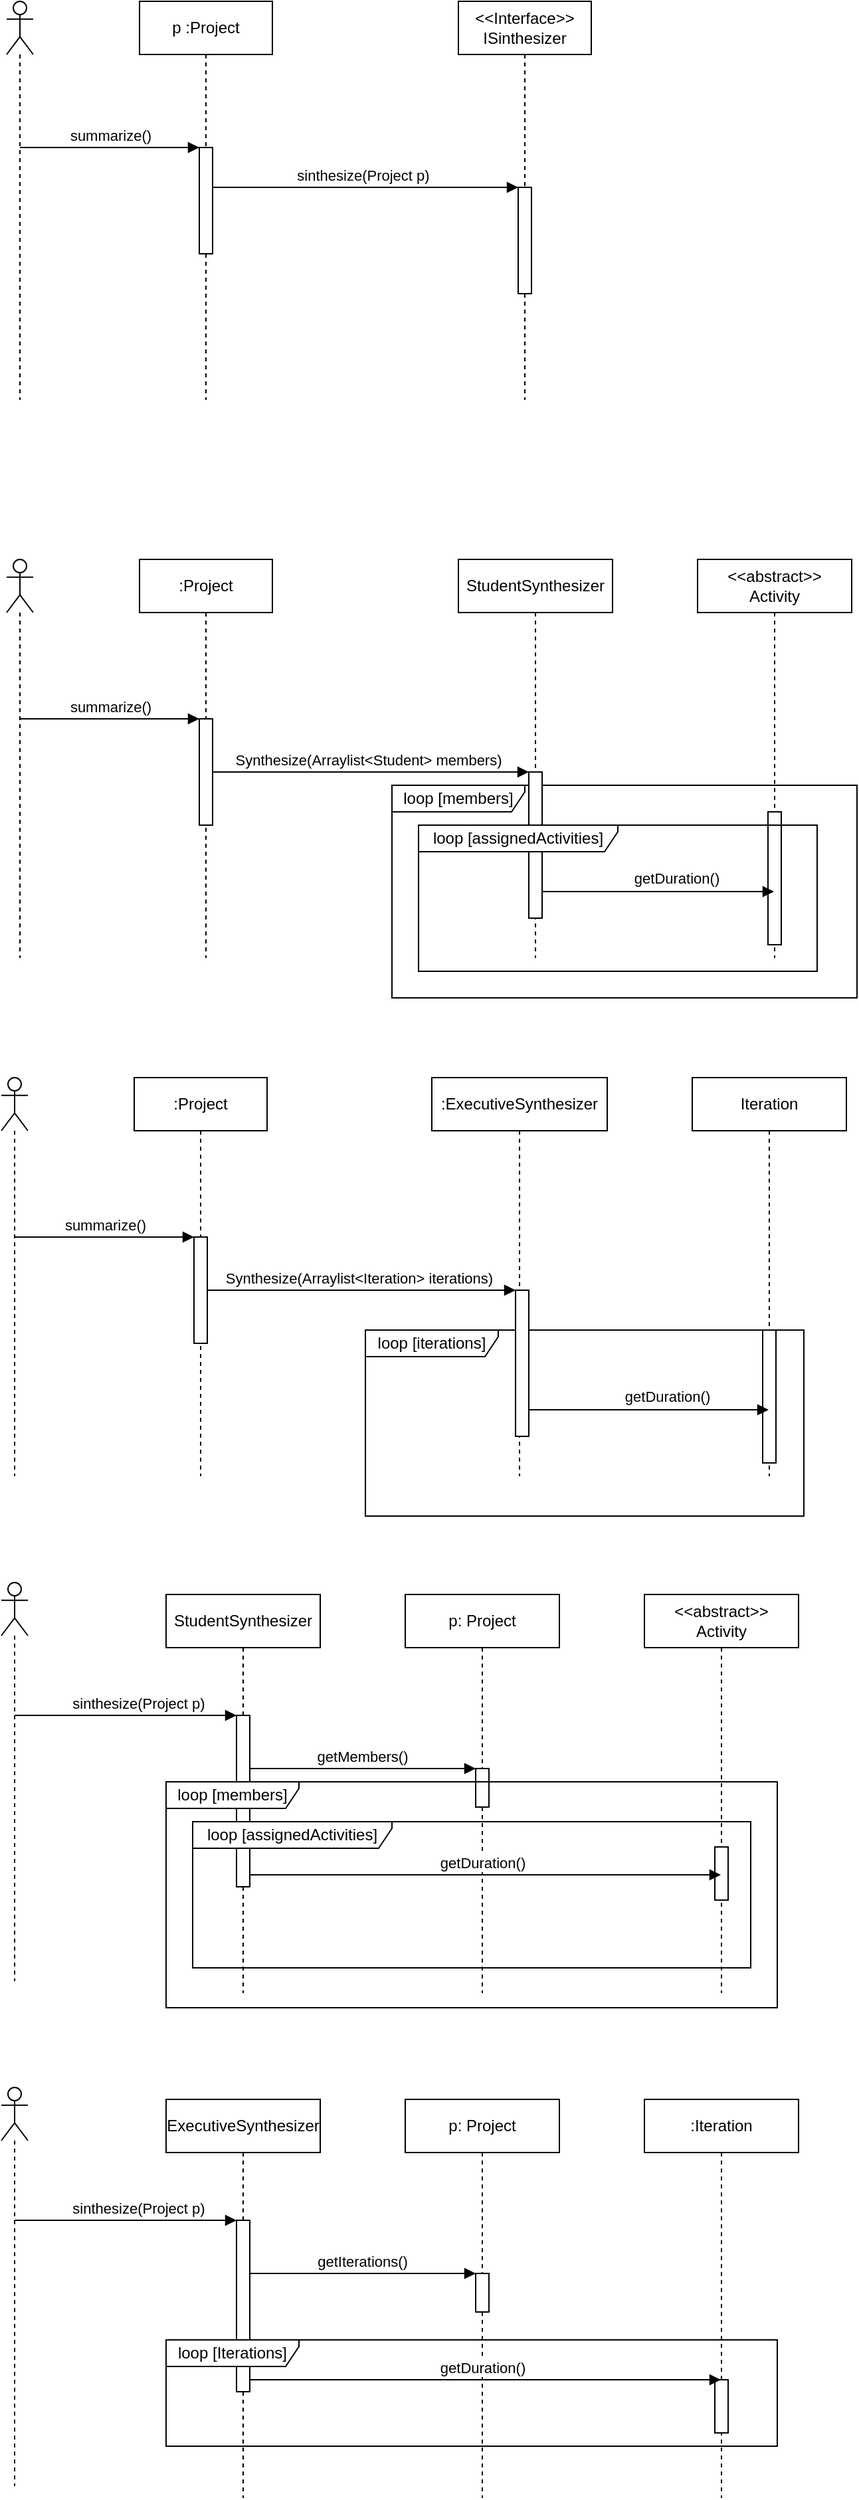 <mxfile version="14.5.1" type="device"><diagram id="N8-PsKG1LL3S6rcbVMNX" name="Página-1"><mxGraphModel dx="1326" dy="1795" grid="1" gridSize="10" guides="1" tooltips="1" connect="1" arrows="1" fold="1" page="1" pageScale="1" pageWidth="827" pageHeight="1169" math="0" shadow="0"><root><mxCell id="0"/><mxCell id="1" parent="0"/><mxCell id="6ZyNmca4ZgPYm76gU3Oz-25" value="&amp;nbsp;getMembers()" style="html=1;verticalAlign=bottom;endArrow=block;entryX=0;entryY=0;" edge="1" target="6ZyNmca4ZgPYm76gU3Oz-24" parent="1" source="6ZyNmca4ZgPYm76gU3Oz-14"><mxGeometry relative="1" as="geometry"><mxPoint x="383" y="1000" as="sourcePoint"/></mxGeometry></mxCell><mxCell id="6ZyNmca4ZgPYm76gU3Oz-9" value="sinthesize(Project p)" style="html=1;verticalAlign=bottom;endArrow=block;entryX=0;entryY=0;" edge="1" target="6ZyNmca4ZgPYm76gU3Oz-8" parent="1" source="6ZyNmca4ZgPYm76gU3Oz-2"><mxGeometry relative="1" as="geometry"><mxPoint x="415" y="-190" as="sourcePoint"/></mxGeometry></mxCell><mxCell id="P67iXCftGGkGMTcdjsTD-9" value="Synthesize(Arraylist&amp;lt;Student&amp;gt; members)" style="html=1;verticalAlign=bottom;endArrow=block;entryX=0;entryY=0;" parent="1" source="P67iXCftGGkGMTcdjsTD-2" target="P67iXCftGGkGMTcdjsTD-8" edge="1"><mxGeometry relative="1" as="geometry"><mxPoint x="347" y="250" as="sourcePoint"/></mxGeometry></mxCell><mxCell id="P67iXCftGGkGMTcdjsTD-1" value="" style="shape=umlLifeline;participant=umlActor;perimeter=lifelinePerimeter;whiteSpace=wrap;html=1;container=1;collapsible=0;recursiveResize=0;verticalAlign=top;spacingTop=36;outlineConnect=0;" parent="1" vertex="1"><mxGeometry x="100" y="90" width="20" height="300" as="geometry"/></mxCell><mxCell id="P67iXCftGGkGMTcdjsTD-2" value=":Project" style="shape=umlLifeline;perimeter=lifelinePerimeter;whiteSpace=wrap;html=1;container=1;collapsible=0;recursiveResize=0;outlineConnect=0;" parent="1" vertex="1"><mxGeometry x="200" y="90" width="100" height="300" as="geometry"/></mxCell><mxCell id="P67iXCftGGkGMTcdjsTD-3" value="" style="html=1;points=[];perimeter=orthogonalPerimeter;" parent="P67iXCftGGkGMTcdjsTD-2" vertex="1"><mxGeometry x="45" y="120" width="10" height="80" as="geometry"/></mxCell><mxCell id="P67iXCftGGkGMTcdjsTD-4" value="summarize()" style="html=1;verticalAlign=bottom;endArrow=block;entryX=0;entryY=0;" parent="1" source="P67iXCftGGkGMTcdjsTD-1" target="P67iXCftGGkGMTcdjsTD-3" edge="1"><mxGeometry relative="1" as="geometry"><mxPoint x="175" y="210" as="sourcePoint"/></mxGeometry></mxCell><mxCell id="P67iXCftGGkGMTcdjsTD-12" value="&amp;lt;&amp;lt;abstract&amp;gt;&amp;gt;&lt;br&gt;Activity" style="shape=umlLifeline;perimeter=lifelinePerimeter;whiteSpace=wrap;html=1;container=1;collapsible=0;recursiveResize=0;outlineConnect=0;" parent="1" vertex="1"><mxGeometry x="620" y="90" width="116" height="300" as="geometry"/></mxCell><mxCell id="P67iXCftGGkGMTcdjsTD-14" value="" style="html=1;points=[];perimeter=orthogonalPerimeter;" parent="P67iXCftGGkGMTcdjsTD-12" vertex="1"><mxGeometry x="53" y="190" width="10" height="100" as="geometry"/></mxCell><mxCell id="P67iXCftGGkGMTcdjsTD-20" value="loop [members]" style="shape=umlFrame;whiteSpace=wrap;html=1;width=100;height=20;" parent="1" vertex="1"><mxGeometry x="390" y="260" width="350" height="160" as="geometry"/></mxCell><mxCell id="P67iXCftGGkGMTcdjsTD-15" value="" style="html=1;verticalAlign=bottom;endArrow=block;" parent="1" source="P67iXCftGGkGMTcdjsTD-6" target="P67iXCftGGkGMTcdjsTD-12" edge="1"><mxGeometry relative="1" as="geometry"><mxPoint x="633" y="280" as="sourcePoint"/><Array as="points"><mxPoint x="530" y="340"/><mxPoint x="590" y="340"/></Array></mxGeometry></mxCell><mxCell id="P67iXCftGGkGMTcdjsTD-19" value="getDuration()" style="edgeLabel;html=1;align=center;verticalAlign=middle;resizable=0;points=[];" parent="P67iXCftGGkGMTcdjsTD-15" vertex="1" connectable="0"><mxGeometry x="0.27" y="3" relative="1" as="geometry"><mxPoint x="-8.5" y="-7" as="offset"/></mxGeometry></mxCell><mxCell id="P67iXCftGGkGMTcdjsTD-6" value="StudentSynthesizer" style="shape=umlLifeline;perimeter=lifelinePerimeter;whiteSpace=wrap;html=1;container=1;collapsible=0;recursiveResize=0;outlineConnect=0;" parent="1" vertex="1"><mxGeometry x="440" y="90" width="116" height="300" as="geometry"/></mxCell><mxCell id="P67iXCftGGkGMTcdjsTD-8" value="" style="html=1;points=[];perimeter=orthogonalPerimeter;" parent="P67iXCftGGkGMTcdjsTD-6" vertex="1"><mxGeometry x="53" y="160" width="10" height="110" as="geometry"/></mxCell><mxCell id="P67iXCftGGkGMTcdjsTD-21" value="loop [assignedActivities]" style="shape=umlFrame;whiteSpace=wrap;html=1;width=150;height=20;" parent="1" vertex="1"><mxGeometry x="410" y="290" width="300" height="110" as="geometry"/></mxCell><mxCell id="P67iXCftGGkGMTcdjsTD-22" value="Synthesize(Arraylist&amp;lt;Iteration&amp;gt; iterations)" style="html=1;verticalAlign=bottom;endArrow=block;entryX=0;entryY=0;" parent="1" source="P67iXCftGGkGMTcdjsTD-24" target="P67iXCftGGkGMTcdjsTD-33" edge="1"><mxGeometry relative="1" as="geometry"><mxPoint x="343" y="640" as="sourcePoint"/></mxGeometry></mxCell><mxCell id="P67iXCftGGkGMTcdjsTD-23" value="" style="shape=umlLifeline;participant=umlActor;perimeter=lifelinePerimeter;whiteSpace=wrap;html=1;container=1;collapsible=0;recursiveResize=0;verticalAlign=top;spacingTop=36;outlineConnect=0;" parent="1" vertex="1"><mxGeometry x="96" y="480" width="20" height="300" as="geometry"/></mxCell><mxCell id="P67iXCftGGkGMTcdjsTD-24" value=":Project" style="shape=umlLifeline;perimeter=lifelinePerimeter;whiteSpace=wrap;html=1;container=1;collapsible=0;recursiveResize=0;outlineConnect=0;" parent="1" vertex="1"><mxGeometry x="196" y="480" width="100" height="300" as="geometry"/></mxCell><mxCell id="P67iXCftGGkGMTcdjsTD-25" value="" style="html=1;points=[];perimeter=orthogonalPerimeter;" parent="P67iXCftGGkGMTcdjsTD-24" vertex="1"><mxGeometry x="45" y="120" width="10" height="80" as="geometry"/></mxCell><mxCell id="P67iXCftGGkGMTcdjsTD-26" value="summarize()" style="html=1;verticalAlign=bottom;endArrow=block;entryX=0;entryY=0;" parent="1" source="P67iXCftGGkGMTcdjsTD-23" target="P67iXCftGGkGMTcdjsTD-25" edge="1"><mxGeometry relative="1" as="geometry"><mxPoint x="171" y="600" as="sourcePoint"/></mxGeometry></mxCell><mxCell id="P67iXCftGGkGMTcdjsTD-27" value="Iteration" style="shape=umlLifeline;perimeter=lifelinePerimeter;whiteSpace=wrap;html=1;container=1;collapsible=0;recursiveResize=0;outlineConnect=0;" parent="1" vertex="1"><mxGeometry x="616" y="480" width="116" height="300" as="geometry"/></mxCell><mxCell id="P67iXCftGGkGMTcdjsTD-28" value="" style="html=1;points=[];perimeter=orthogonalPerimeter;" parent="P67iXCftGGkGMTcdjsTD-27" vertex="1"><mxGeometry x="53" y="190" width="10" height="100" as="geometry"/></mxCell><mxCell id="P67iXCftGGkGMTcdjsTD-29" value="loop [iterations]" style="shape=umlFrame;whiteSpace=wrap;html=1;width=100;height=20;" parent="1" vertex="1"><mxGeometry x="370" y="670" width="330" height="140" as="geometry"/></mxCell><mxCell id="P67iXCftGGkGMTcdjsTD-30" value="" style="html=1;verticalAlign=bottom;endArrow=block;" parent="1" source="P67iXCftGGkGMTcdjsTD-32" target="P67iXCftGGkGMTcdjsTD-27" edge="1"><mxGeometry relative="1" as="geometry"><mxPoint x="629" y="670" as="sourcePoint"/><Array as="points"><mxPoint x="526" y="730"/><mxPoint x="586" y="730"/></Array></mxGeometry></mxCell><mxCell id="P67iXCftGGkGMTcdjsTD-31" value="getDuration()" style="edgeLabel;html=1;align=center;verticalAlign=middle;resizable=0;points=[];" parent="P67iXCftGGkGMTcdjsTD-30" vertex="1" connectable="0"><mxGeometry x="0.27" y="3" relative="1" as="geometry"><mxPoint x="-8.5" y="-7" as="offset"/></mxGeometry></mxCell><mxCell id="P67iXCftGGkGMTcdjsTD-32" value=":ExecutiveSynthesizer" style="shape=umlLifeline;perimeter=lifelinePerimeter;whiteSpace=wrap;html=1;container=1;collapsible=0;recursiveResize=0;outlineConnect=0;" parent="1" vertex="1"><mxGeometry x="420" y="480" width="132" height="300" as="geometry"/></mxCell><mxCell id="P67iXCftGGkGMTcdjsTD-33" value="" style="html=1;points=[];perimeter=orthogonalPerimeter;" parent="P67iXCftGGkGMTcdjsTD-32" vertex="1"><mxGeometry x="63" y="160" width="10" height="110" as="geometry"/></mxCell><mxCell id="6ZyNmca4ZgPYm76gU3Oz-1" value="" style="shape=umlLifeline;participant=umlActor;perimeter=lifelinePerimeter;whiteSpace=wrap;html=1;container=1;collapsible=0;recursiveResize=0;verticalAlign=top;spacingTop=36;outlineConnect=0;" vertex="1" parent="1"><mxGeometry x="100" y="-330" width="20" height="300" as="geometry"/></mxCell><mxCell id="6ZyNmca4ZgPYm76gU3Oz-2" value="p :Project" style="shape=umlLifeline;perimeter=lifelinePerimeter;whiteSpace=wrap;html=1;container=1;collapsible=0;recursiveResize=0;outlineConnect=0;" vertex="1" parent="1"><mxGeometry x="200" y="-330" width="100" height="300" as="geometry"/></mxCell><mxCell id="6ZyNmca4ZgPYm76gU3Oz-3" value="" style="html=1;points=[];perimeter=orthogonalPerimeter;" vertex="1" parent="6ZyNmca4ZgPYm76gU3Oz-2"><mxGeometry x="45" y="110" width="10" height="80" as="geometry"/></mxCell><mxCell id="6ZyNmca4ZgPYm76gU3Oz-4" value="summarize()" style="html=1;verticalAlign=bottom;endArrow=block;entryX=0;entryY=0;" edge="1" target="6ZyNmca4ZgPYm76gU3Oz-3" parent="1" source="6ZyNmca4ZgPYm76gU3Oz-1"><mxGeometry relative="1" as="geometry"><mxPoint x="175" y="-220" as="sourcePoint"/></mxGeometry></mxCell><mxCell id="6ZyNmca4ZgPYm76gU3Oz-6" value="&amp;lt;&amp;lt;Interface&amp;gt;&amp;gt;&lt;br&gt;ISinthesizer" style="shape=umlLifeline;perimeter=lifelinePerimeter;whiteSpace=wrap;html=1;container=1;collapsible=0;recursiveResize=0;outlineConnect=0;" vertex="1" parent="1"><mxGeometry x="440" y="-330" width="100" height="300" as="geometry"/></mxCell><mxCell id="6ZyNmca4ZgPYm76gU3Oz-8" value="" style="html=1;points=[];perimeter=orthogonalPerimeter;" vertex="1" parent="6ZyNmca4ZgPYm76gU3Oz-6"><mxGeometry x="45" y="140" width="10" height="80" as="geometry"/></mxCell><mxCell id="6ZyNmca4ZgPYm76gU3Oz-11" value="" style="shape=umlLifeline;participant=umlActor;perimeter=lifelinePerimeter;whiteSpace=wrap;html=1;container=1;collapsible=0;recursiveResize=0;verticalAlign=top;spacingTop=36;outlineConnect=0;" vertex="1" parent="1"><mxGeometry x="96" y="860" width="20" height="300" as="geometry"/></mxCell><mxCell id="6ZyNmca4ZgPYm76gU3Oz-17" value="sinthesize(Project p)" style="html=1;verticalAlign=bottom;endArrow=block;entryX=0;entryY=0;" edge="1" target="6ZyNmca4ZgPYm76gU3Oz-16" parent="1" source="6ZyNmca4ZgPYm76gU3Oz-11"><mxGeometry x="0.1" relative="1" as="geometry"><mxPoint x="171" y="960" as="sourcePoint"/><mxPoint x="1" as="offset"/></mxGeometry></mxCell><mxCell id="6ZyNmca4ZgPYm76gU3Oz-19" value="p: Project" style="shape=umlLifeline;perimeter=lifelinePerimeter;whiteSpace=wrap;html=1;container=1;collapsible=0;recursiveResize=0;outlineConnect=0;" vertex="1" parent="1"><mxGeometry x="400" y="869" width="116" height="300" as="geometry"/></mxCell><mxCell id="6ZyNmca4ZgPYm76gU3Oz-24" value="" style="html=1;points=[];perimeter=orthogonalPerimeter;" vertex="1" parent="6ZyNmca4ZgPYm76gU3Oz-19"><mxGeometry x="53" y="131" width="10" height="29" as="geometry"/></mxCell><mxCell id="6ZyNmca4ZgPYm76gU3Oz-37" value="&amp;lt;&amp;lt;abstract&amp;gt;&amp;gt;&lt;br&gt;Activity" style="shape=umlLifeline;perimeter=lifelinePerimeter;whiteSpace=wrap;html=1;container=1;collapsible=0;recursiveResize=0;outlineConnect=0;" vertex="1" parent="1"><mxGeometry x="580" y="869" width="116" height="300" as="geometry"/></mxCell><mxCell id="6ZyNmca4ZgPYm76gU3Oz-38" value="" style="html=1;points=[];perimeter=orthogonalPerimeter;" vertex="1" parent="6ZyNmca4ZgPYm76gU3Oz-37"><mxGeometry x="53" y="190" width="10" height="40" as="geometry"/></mxCell><mxCell id="6ZyNmca4ZgPYm76gU3Oz-34" value="getDuration()" style="html=1;verticalAlign=bottom;endArrow=block;" edge="1" target="6ZyNmca4ZgPYm76gU3Oz-37" parent="1" source="6ZyNmca4ZgPYm76gU3Oz-14"><mxGeometry relative="1" as="geometry"><mxPoint x="563" y="1030" as="sourcePoint"/><mxPoint x="637.5" y="1060" as="targetPoint"/><Array as="points"><mxPoint x="320" y="1080"/><mxPoint x="500" y="1080"/><mxPoint x="600" y="1080"/></Array></mxGeometry></mxCell><mxCell id="6ZyNmca4ZgPYm76gU3Oz-14" value="StudentSynthesizer" style="shape=umlLifeline;perimeter=lifelinePerimeter;whiteSpace=wrap;html=1;container=1;collapsible=0;recursiveResize=0;outlineConnect=0;" vertex="1" parent="1"><mxGeometry x="220" y="869" width="116" height="300" as="geometry"/></mxCell><mxCell id="6ZyNmca4ZgPYm76gU3Oz-16" value="" style="html=1;points=[];perimeter=orthogonalPerimeter;" vertex="1" parent="6ZyNmca4ZgPYm76gU3Oz-14"><mxGeometry x="53" y="91" width="10" height="129" as="geometry"/></mxCell><mxCell id="6ZyNmca4ZgPYm76gU3Oz-39" value="loop [members]" style="shape=umlFrame;whiteSpace=wrap;html=1;width=100;height=20;" vertex="1" parent="1"><mxGeometry x="220" y="1010" width="460" height="170" as="geometry"/></mxCell><mxCell id="6ZyNmca4ZgPYm76gU3Oz-40" value="loop [assignedActivities]" style="shape=umlFrame;whiteSpace=wrap;html=1;width=150;height=20;" vertex="1" parent="1"><mxGeometry x="240" y="1040" width="420" height="110" as="geometry"/></mxCell><mxCell id="6ZyNmca4ZgPYm76gU3Oz-41" value="&amp;nbsp;getIterations()" style="html=1;verticalAlign=bottom;endArrow=block;entryX=0;entryY=0;" edge="1" parent="1" source="6ZyNmca4ZgPYm76gU3Oz-49" target="6ZyNmca4ZgPYm76gU3Oz-45"><mxGeometry relative="1" as="geometry"><mxPoint x="383" y="1380" as="sourcePoint"/></mxGeometry></mxCell><mxCell id="6ZyNmca4ZgPYm76gU3Oz-42" value="" style="shape=umlLifeline;participant=umlActor;perimeter=lifelinePerimeter;whiteSpace=wrap;html=1;container=1;collapsible=0;recursiveResize=0;verticalAlign=top;spacingTop=36;outlineConnect=0;" vertex="1" parent="1"><mxGeometry x="96" y="1240" width="20" height="300" as="geometry"/></mxCell><mxCell id="6ZyNmca4ZgPYm76gU3Oz-43" value="sinthesize(Project p)" style="html=1;verticalAlign=bottom;endArrow=block;entryX=0;entryY=0;" edge="1" parent="1" source="6ZyNmca4ZgPYm76gU3Oz-42" target="6ZyNmca4ZgPYm76gU3Oz-50"><mxGeometry x="0.1" relative="1" as="geometry"><mxPoint x="171" y="1340" as="sourcePoint"/><mxPoint x="1" as="offset"/></mxGeometry></mxCell><mxCell id="6ZyNmca4ZgPYm76gU3Oz-44" value="p: Project" style="shape=umlLifeline;perimeter=lifelinePerimeter;whiteSpace=wrap;html=1;container=1;collapsible=0;recursiveResize=0;outlineConnect=0;" vertex="1" parent="1"><mxGeometry x="400" y="1249" width="116" height="300" as="geometry"/></mxCell><mxCell id="6ZyNmca4ZgPYm76gU3Oz-45" value="" style="html=1;points=[];perimeter=orthogonalPerimeter;" vertex="1" parent="6ZyNmca4ZgPYm76gU3Oz-44"><mxGeometry x="53" y="131" width="10" height="29" as="geometry"/></mxCell><mxCell id="6ZyNmca4ZgPYm76gU3Oz-46" value=":Iteration" style="shape=umlLifeline;perimeter=lifelinePerimeter;whiteSpace=wrap;html=1;container=1;collapsible=0;recursiveResize=0;outlineConnect=0;" vertex="1" parent="1"><mxGeometry x="580" y="1249" width="116" height="300" as="geometry"/></mxCell><mxCell id="6ZyNmca4ZgPYm76gU3Oz-47" value="" style="html=1;points=[];perimeter=orthogonalPerimeter;" vertex="1" parent="6ZyNmca4ZgPYm76gU3Oz-46"><mxGeometry x="53" y="211" width="10" height="40" as="geometry"/></mxCell><mxCell id="6ZyNmca4ZgPYm76gU3Oz-48" value="getDuration()" style="html=1;verticalAlign=bottom;endArrow=block;" edge="1" parent="1" source="6ZyNmca4ZgPYm76gU3Oz-49" target="6ZyNmca4ZgPYm76gU3Oz-46"><mxGeometry relative="1" as="geometry"><mxPoint x="563" y="1410" as="sourcePoint"/><mxPoint x="637.5" y="1440" as="targetPoint"/><Array as="points"><mxPoint x="320" y="1460"/><mxPoint x="500" y="1460"/><mxPoint x="600" y="1460"/></Array></mxGeometry></mxCell><mxCell id="6ZyNmca4ZgPYm76gU3Oz-49" value="ExecutiveSynthesizer" style="shape=umlLifeline;perimeter=lifelinePerimeter;whiteSpace=wrap;html=1;container=1;collapsible=0;recursiveResize=0;outlineConnect=0;" vertex="1" parent="1"><mxGeometry x="220" y="1249" width="116" height="300" as="geometry"/></mxCell><mxCell id="6ZyNmca4ZgPYm76gU3Oz-50" value="" style="html=1;points=[];perimeter=orthogonalPerimeter;" vertex="1" parent="6ZyNmca4ZgPYm76gU3Oz-49"><mxGeometry x="53" y="91" width="10" height="129" as="geometry"/></mxCell><mxCell id="6ZyNmca4ZgPYm76gU3Oz-51" value="loop [Iterations]" style="shape=umlFrame;whiteSpace=wrap;html=1;width=100;height=20;" vertex="1" parent="1"><mxGeometry x="220" y="1430" width="460" height="80" as="geometry"/></mxCell></root></mxGraphModel></diagram></mxfile>